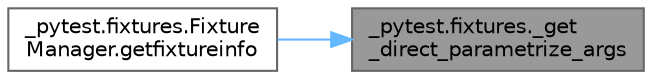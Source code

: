 digraph "_pytest.fixtures._get_direct_parametrize_args"
{
 // LATEX_PDF_SIZE
  bgcolor="transparent";
  edge [fontname=Helvetica,fontsize=10,labelfontname=Helvetica,labelfontsize=10];
  node [fontname=Helvetica,fontsize=10,shape=box,height=0.2,width=0.4];
  rankdir="RL";
  Node1 [id="Node000001",label="_pytest.fixtures._get\l_direct_parametrize_args",height=0.2,width=0.4,color="gray40", fillcolor="grey60", style="filled", fontcolor="black",tooltip=" "];
  Node1 -> Node2 [id="edge1_Node000001_Node000002",dir="back",color="steelblue1",style="solid",tooltip=" "];
  Node2 [id="Node000002",label="_pytest.fixtures.Fixture\lManager.getfixtureinfo",height=0.2,width=0.4,color="grey40", fillcolor="white", style="filled",URL="$class__pytest_1_1fixtures_1_1_fixture_manager.html#aa2c4c8f86285fd929829c9bfba716c5a",tooltip=" "];
}
